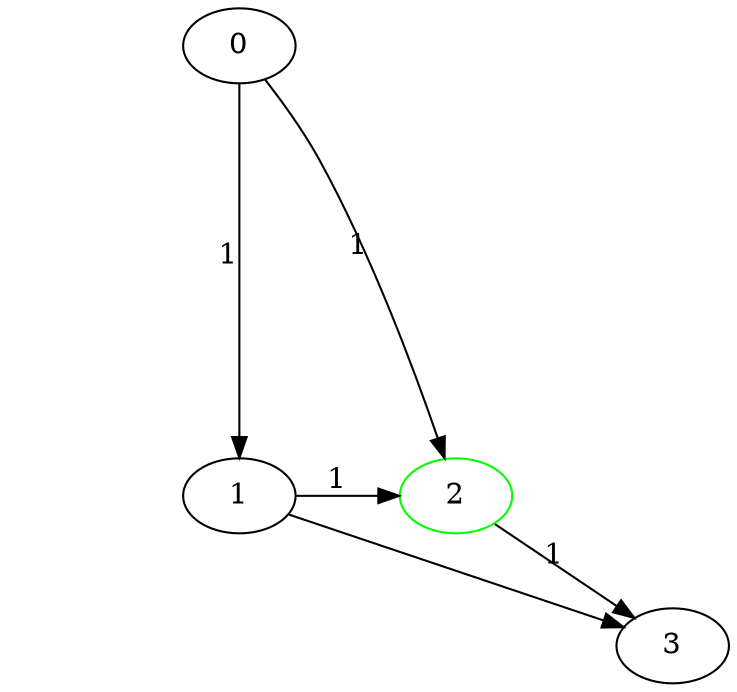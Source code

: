 digraph G {
  splines=curve

  subgraph x {
    rank = same; a, 0;
  }
  subgraph y {
    rank = same; b;
  }
  subgraph  z{
    rank = same; c;
  }
  subgraph {
    rank = same; d; 1;2;
  }
  subgraph {
    rank = same; e; 3;f;g;
  }

  a -> b -> c -> d -> e [style=invis]

  a[style=invis, width=0.1]
  b[style=invis, width=0.1]
  c[style=invis, width=0.1]
  d[style=invis, width=0.1]
  e[style=invis, width=0.1]
  f[style=invis, widht=0.1]
  g[style=invis, widht=0.1]
  
  edge[labeldistance = 2.2]
  nodesep = 0.7
  
  a -> 0[style = invis]
  d -> 1[style=invis]

  2[color=green]

  0 -> 1[xlabel=1, weight=10]
  1 -> f[style = invis, weight=10]
  0 -> 2[xlabel=1]
  1 -> 2[xlabel=1]
  e -> f -> g -> 3[style=invis]
  2 -> 3[xlabel=1]
  1 -> 3
}